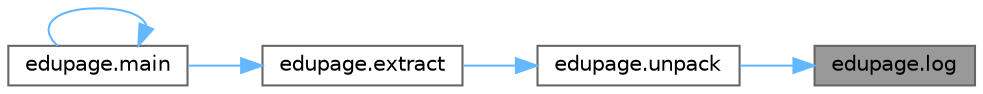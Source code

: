 digraph "edupage.log"
{
 // LATEX_PDF_SIZE
  bgcolor="transparent";
  edge [fontname=Helvetica,fontsize=10,labelfontname=Helvetica,labelfontsize=10];
  node [fontname=Helvetica,fontsize=10,shape=box,height=0.2,width=0.4];
  rankdir="RL";
  Node1 [label="edupage.log",height=0.2,width=0.4,color="gray40", fillcolor="grey60", style="filled", fontcolor="black",tooltip=" "];
  Node1 -> Node2 [dir="back",color="steelblue1",style="solid"];
  Node2 [label="edupage.unpack",height=0.2,width=0.4,color="grey40", fillcolor="white", style="filled",URL="$d0/d52/namespaceedupage.html#a17d25ec04c8180522deae8449911dcb6",tooltip=" "];
  Node2 -> Node3 [dir="back",color="steelblue1",style="solid"];
  Node3 [label="edupage.extract",height=0.2,width=0.4,color="grey40", fillcolor="white", style="filled",URL="$d0/d52/namespaceedupage.html#a293d892915acc25b924a8a1250cbade8",tooltip=" "];
  Node3 -> Node4 [dir="back",color="steelblue1",style="solid"];
  Node4 [label="edupage.main",height=0.2,width=0.4,color="grey40", fillcolor="white", style="filled",URL="$d0/d52/namespaceedupage.html#a119d208fce33ca55d6b605c22dbcd534",tooltip=" "];
  Node4 -> Node4 [dir="back",color="steelblue1",style="solid"];
}
